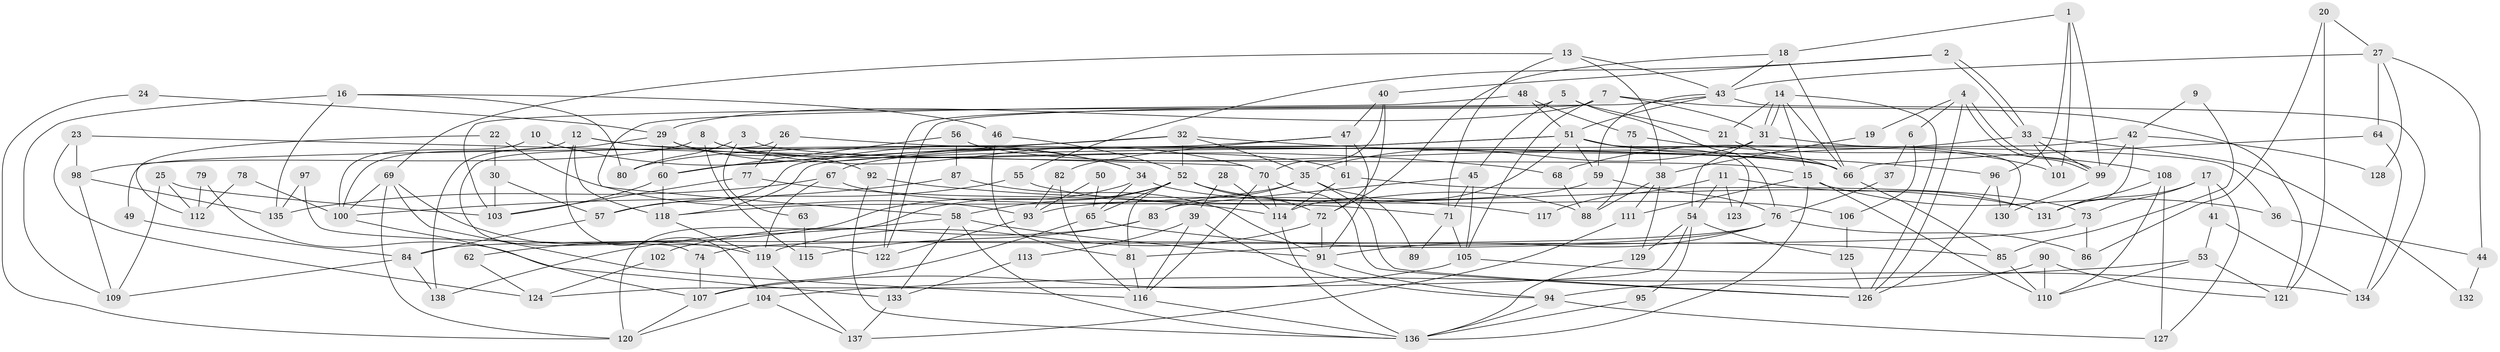 // Generated by graph-tools (version 1.1) at 2025/15/03/09/25 04:15:17]
// undirected, 138 vertices, 276 edges
graph export_dot {
graph [start="1"]
  node [color=gray90,style=filled];
  1;
  2;
  3;
  4;
  5;
  6;
  7;
  8;
  9;
  10;
  11;
  12;
  13;
  14;
  15;
  16;
  17;
  18;
  19;
  20;
  21;
  22;
  23;
  24;
  25;
  26;
  27;
  28;
  29;
  30;
  31;
  32;
  33;
  34;
  35;
  36;
  37;
  38;
  39;
  40;
  41;
  42;
  43;
  44;
  45;
  46;
  47;
  48;
  49;
  50;
  51;
  52;
  53;
  54;
  55;
  56;
  57;
  58;
  59;
  60;
  61;
  62;
  63;
  64;
  65;
  66;
  67;
  68;
  69;
  70;
  71;
  72;
  73;
  74;
  75;
  76;
  77;
  78;
  79;
  80;
  81;
  82;
  83;
  84;
  85;
  86;
  87;
  88;
  89;
  90;
  91;
  92;
  93;
  94;
  95;
  96;
  97;
  98;
  99;
  100;
  101;
  102;
  103;
  104;
  105;
  106;
  107;
  108;
  109;
  110;
  111;
  112;
  113;
  114;
  115;
  116;
  117;
  118;
  119;
  120;
  121;
  122;
  123;
  124;
  125;
  126;
  127;
  128;
  129;
  130;
  131;
  132;
  133;
  134;
  135;
  136;
  137;
  138;
  1 -- 99;
  1 -- 18;
  1 -- 96;
  1 -- 101;
  2 -- 40;
  2 -- 33;
  2 -- 33;
  2 -- 55;
  3 -- 15;
  3 -- 80;
  3 -- 63;
  4 -- 99;
  4 -- 99;
  4 -- 126;
  4 -- 6;
  4 -- 19;
  5 -- 45;
  5 -- 21;
  5 -- 76;
  5 -- 103;
  6 -- 106;
  6 -- 37;
  7 -- 31;
  7 -- 121;
  7 -- 29;
  7 -- 105;
  7 -- 122;
  8 -- 70;
  8 -- 61;
  8 -- 98;
  8 -- 115;
  9 -- 42;
  9 -- 85;
  10 -- 100;
  10 -- 34;
  11 -- 54;
  11 -- 131;
  11 -- 117;
  11 -- 123;
  12 -- 104;
  12 -- 100;
  12 -- 66;
  12 -- 68;
  12 -- 118;
  13 -- 43;
  13 -- 69;
  13 -- 38;
  13 -- 71;
  14 -- 66;
  14 -- 31;
  14 -- 31;
  14 -- 15;
  14 -- 21;
  14 -- 126;
  15 -- 110;
  15 -- 36;
  15 -- 111;
  15 -- 136;
  16 -- 46;
  16 -- 135;
  16 -- 80;
  16 -- 109;
  17 -- 131;
  17 -- 41;
  17 -- 73;
  17 -- 127;
  18 -- 43;
  18 -- 66;
  18 -- 72;
  19 -- 38;
  20 -- 27;
  20 -- 121;
  20 -- 86;
  21 -- 66;
  22 -- 30;
  22 -- 93;
  22 -- 112;
  23 -- 70;
  23 -- 98;
  23 -- 124;
  24 -- 29;
  24 -- 120;
  25 -- 109;
  25 -- 103;
  25 -- 112;
  26 -- 77;
  26 -- 74;
  26 -- 66;
  27 -- 43;
  27 -- 64;
  27 -- 44;
  27 -- 128;
  28 -- 39;
  28 -- 114;
  29 -- 138;
  29 -- 34;
  29 -- 60;
  29 -- 92;
  30 -- 57;
  30 -- 103;
  31 -- 35;
  31 -- 36;
  31 -- 54;
  32 -- 52;
  32 -- 35;
  32 -- 49;
  32 -- 60;
  32 -- 96;
  33 -- 101;
  33 -- 68;
  33 -- 99;
  33 -- 132;
  34 -- 65;
  34 -- 62;
  34 -- 106;
  35 -- 118;
  35 -- 126;
  35 -- 83;
  35 -- 89;
  36 -- 44;
  37 -- 76;
  38 -- 88;
  38 -- 111;
  38 -- 129;
  39 -- 116;
  39 -- 94;
  39 -- 113;
  40 -- 72;
  40 -- 47;
  40 -- 70;
  41 -- 134;
  41 -- 53;
  42 -- 118;
  42 -- 99;
  42 -- 128;
  42 -- 131;
  43 -- 51;
  43 -- 59;
  43 -- 122;
  43 -- 134;
  44 -- 132;
  45 -- 105;
  45 -- 71;
  45 -- 83;
  46 -- 81;
  46 -- 52;
  47 -- 82;
  47 -- 91;
  47 -- 61;
  47 -- 80;
  48 -- 51;
  48 -- 58;
  48 -- 75;
  49 -- 84;
  50 -- 65;
  50 -- 93;
  51 -- 130;
  51 -- 67;
  51 -- 57;
  51 -- 59;
  51 -- 101;
  51 -- 114;
  51 -- 123;
  52 -- 72;
  52 -- 81;
  52 -- 58;
  52 -- 65;
  52 -- 88;
  52 -- 120;
  53 -- 104;
  53 -- 110;
  53 -- 121;
  54 -- 129;
  54 -- 95;
  54 -- 124;
  54 -- 125;
  55 -- 131;
  55 -- 57;
  56 -- 66;
  56 -- 60;
  56 -- 87;
  57 -- 84;
  58 -- 136;
  58 -- 91;
  58 -- 133;
  58 -- 138;
  59 -- 76;
  59 -- 93;
  60 -- 103;
  60 -- 118;
  61 -- 114;
  61 -- 73;
  62 -- 124;
  63 -- 115;
  64 -- 134;
  64 -- 66;
  65 -- 107;
  65 -- 85;
  66 -- 85;
  67 -- 119;
  67 -- 71;
  67 -- 135;
  68 -- 88;
  69 -- 119;
  69 -- 116;
  69 -- 100;
  69 -- 120;
  70 -- 126;
  70 -- 114;
  70 -- 116;
  71 -- 105;
  71 -- 89;
  72 -- 91;
  72 -- 119;
  73 -- 74;
  73 -- 86;
  74 -- 107;
  75 -- 88;
  75 -- 108;
  76 -- 86;
  76 -- 81;
  76 -- 84;
  76 -- 91;
  77 -- 114;
  77 -- 103;
  78 -- 100;
  78 -- 112;
  79 -- 133;
  79 -- 112;
  81 -- 116;
  82 -- 116;
  82 -- 93;
  83 -- 102;
  83 -- 115;
  84 -- 109;
  84 -- 138;
  85 -- 110;
  87 -- 91;
  87 -- 100;
  90 -- 110;
  90 -- 94;
  90 -- 121;
  91 -- 94;
  92 -- 136;
  92 -- 117;
  93 -- 122;
  94 -- 136;
  94 -- 127;
  95 -- 136;
  96 -- 126;
  96 -- 130;
  97 -- 122;
  97 -- 135;
  98 -- 109;
  98 -- 135;
  99 -- 130;
  100 -- 107;
  102 -- 124;
  104 -- 137;
  104 -- 120;
  105 -- 107;
  105 -- 134;
  106 -- 125;
  107 -- 120;
  108 -- 127;
  108 -- 110;
  108 -- 131;
  111 -- 137;
  113 -- 133;
  114 -- 136;
  116 -- 136;
  118 -- 119;
  119 -- 137;
  125 -- 126;
  129 -- 136;
  133 -- 137;
}
